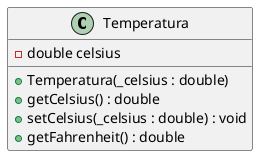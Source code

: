 @startuml
class Temperatura {
    - double celsius
    + Temperatura(_celsius : double)
    + getCelsius() : double
    + setCelsius(_celsius : double) : void
    + getFahrenheit() : double
}
@enduml
